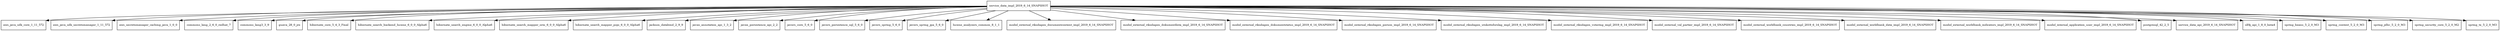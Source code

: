 digraph service_data_impl_2019_6_14_SNAPSHOT_dependencies {
  node [shape = box, fontsize=10.0];
  service_data_impl_2019_6_14_SNAPSHOT -> aws_java_sdk_core_1_11_572;
  service_data_impl_2019_6_14_SNAPSHOT -> aws_java_sdk_secretsmanager_1_11_572;
  service_data_impl_2019_6_14_SNAPSHOT -> aws_secretsmanager_caching_java_1_0_0;
  service_data_impl_2019_6_14_SNAPSHOT -> commons_lang_2_6_0_redhat_7;
  service_data_impl_2019_6_14_SNAPSHOT -> commons_lang3_3_9;
  service_data_impl_2019_6_14_SNAPSHOT -> guava_28_0_jre;
  service_data_impl_2019_6_14_SNAPSHOT -> hibernate_core_5_4_3_Final;
  service_data_impl_2019_6_14_SNAPSHOT -> hibernate_search_backend_lucene_6_0_0_Alpha6;
  service_data_impl_2019_6_14_SNAPSHOT -> hibernate_search_engine_6_0_0_Alpha6;
  service_data_impl_2019_6_14_SNAPSHOT -> hibernate_search_mapper_orm_6_0_0_Alpha6;
  service_data_impl_2019_6_14_SNAPSHOT -> hibernate_search_mapper_pojo_6_0_0_Alpha6;
  service_data_impl_2019_6_14_SNAPSHOT -> jackson_databind_2_9_9;
  service_data_impl_2019_6_14_SNAPSHOT -> javax_annotation_api_1_3_2;
  service_data_impl_2019_6_14_SNAPSHOT -> javax_persistence_api_2_2;
  service_data_impl_2019_6_14_SNAPSHOT -> javers_core_5_6_0;
  service_data_impl_2019_6_14_SNAPSHOT -> javers_persistence_sql_5_6_0;
  service_data_impl_2019_6_14_SNAPSHOT -> javers_spring_5_6_0;
  service_data_impl_2019_6_14_SNAPSHOT -> javers_spring_jpa_5_6_0;
  service_data_impl_2019_6_14_SNAPSHOT -> lucene_analyzers_common_8_1_1;
  service_data_impl_2019_6_14_SNAPSHOT -> model_external_riksdagen_documentcontent_impl_2019_6_14_SNAPSHOT;
  service_data_impl_2019_6_14_SNAPSHOT -> model_external_riksdagen_dokumentlista_impl_2019_6_14_SNAPSHOT;
  service_data_impl_2019_6_14_SNAPSHOT -> model_external_riksdagen_dokumentstatus_impl_2019_6_14_SNAPSHOT;
  service_data_impl_2019_6_14_SNAPSHOT -> model_external_riksdagen_person_impl_2019_6_14_SNAPSHOT;
  service_data_impl_2019_6_14_SNAPSHOT -> model_external_riksdagen_utskottsforslag_impl_2019_6_14_SNAPSHOT;
  service_data_impl_2019_6_14_SNAPSHOT -> model_external_riksdagen_votering_impl_2019_6_14_SNAPSHOT;
  service_data_impl_2019_6_14_SNAPSHOT -> model_external_val_partier_impl_2019_6_14_SNAPSHOT;
  service_data_impl_2019_6_14_SNAPSHOT -> model_external_worldbank_countries_impl_2019_6_14_SNAPSHOT;
  service_data_impl_2019_6_14_SNAPSHOT -> model_external_worldbank_data_impl_2019_6_14_SNAPSHOT;
  service_data_impl_2019_6_14_SNAPSHOT -> model_external_worldbank_indicators_impl_2019_6_14_SNAPSHOT;
  service_data_impl_2019_6_14_SNAPSHOT -> model_internal_application_user_impl_2019_6_14_SNAPSHOT;
  service_data_impl_2019_6_14_SNAPSHOT -> postgresql_42_2_5;
  service_data_impl_2019_6_14_SNAPSHOT -> service_data_api_2019_6_14_SNAPSHOT;
  service_data_impl_2019_6_14_SNAPSHOT -> slf4j_api_1_8_0_beta4;
  service_data_impl_2019_6_14_SNAPSHOT -> spring_beans_5_2_0_M3;
  service_data_impl_2019_6_14_SNAPSHOT -> spring_context_5_2_0_M3;
  service_data_impl_2019_6_14_SNAPSHOT -> spring_jdbc_5_2_0_M3;
  service_data_impl_2019_6_14_SNAPSHOT -> spring_security_core_5_2_0_M2;
  service_data_impl_2019_6_14_SNAPSHOT -> spring_tx_5_2_0_M3;
}
